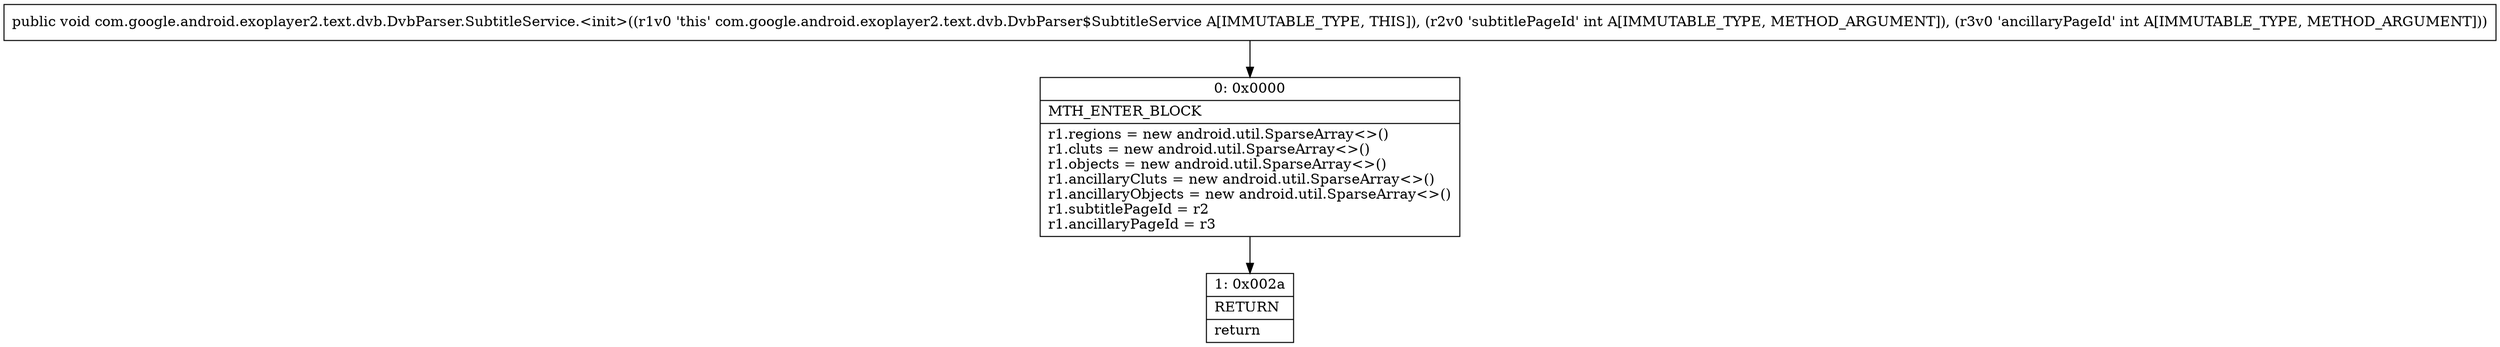 digraph "CFG forcom.google.android.exoplayer2.text.dvb.DvbParser.SubtitleService.\<init\>(II)V" {
Node_0 [shape=record,label="{0\:\ 0x0000|MTH_ENTER_BLOCK\l|r1.regions = new android.util.SparseArray\<\>()\lr1.cluts = new android.util.SparseArray\<\>()\lr1.objects = new android.util.SparseArray\<\>()\lr1.ancillaryCluts = new android.util.SparseArray\<\>()\lr1.ancillaryObjects = new android.util.SparseArray\<\>()\lr1.subtitlePageId = r2\lr1.ancillaryPageId = r3\l}"];
Node_1 [shape=record,label="{1\:\ 0x002a|RETURN\l|return\l}"];
MethodNode[shape=record,label="{public void com.google.android.exoplayer2.text.dvb.DvbParser.SubtitleService.\<init\>((r1v0 'this' com.google.android.exoplayer2.text.dvb.DvbParser$SubtitleService A[IMMUTABLE_TYPE, THIS]), (r2v0 'subtitlePageId' int A[IMMUTABLE_TYPE, METHOD_ARGUMENT]), (r3v0 'ancillaryPageId' int A[IMMUTABLE_TYPE, METHOD_ARGUMENT])) }"];
MethodNode -> Node_0;
Node_0 -> Node_1;
}

